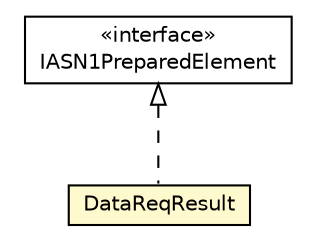 #!/usr/local/bin/dot
#
# Class diagram 
# Generated by UMLGraph version R5_6-24-gf6e263 (http://www.umlgraph.org/)
#

digraph G {
	edge [fontname="Helvetica",fontsize=10,labelfontname="Helvetica",labelfontsize=10];
	node [fontname="Helvetica",fontsize=10,shape=plaintext];
	nodesep=0.25;
	ranksep=0.5;
	// org.universAAL.lddi.lib.ieeex73std.org.bn.coders.IASN1PreparedElement
	c126188 [label=<<table title="org.universAAL.lddi.lib.ieeex73std.org.bn.coders.IASN1PreparedElement" border="0" cellborder="1" cellspacing="0" cellpadding="2" port="p" href="../../org/bn/coders/IASN1PreparedElement.html">
		<tr><td><table border="0" cellspacing="0" cellpadding="1">
<tr><td align="center" balign="center"> &#171;interface&#187; </td></tr>
<tr><td align="center" balign="center"> IASN1PreparedElement </td></tr>
		</table></td></tr>
		</table>>, URL="../../org/bn/coders/IASN1PreparedElement.html", fontname="Helvetica", fontcolor="black", fontsize=10.0];
	// org.universAAL.lddi.lib.ieeex73std.x73.p20601.DataReqResult
	c126313 [label=<<table title="org.universAAL.lddi.lib.ieeex73std.x73.p20601.DataReqResult" border="0" cellborder="1" cellspacing="0" cellpadding="2" port="p" bgcolor="lemonChiffon" href="./DataReqResult.html">
		<tr><td><table border="0" cellspacing="0" cellpadding="1">
<tr><td align="center" balign="center"> DataReqResult </td></tr>
		</table></td></tr>
		</table>>, URL="./DataReqResult.html", fontname="Helvetica", fontcolor="black", fontsize=10.0];
	//org.universAAL.lddi.lib.ieeex73std.x73.p20601.DataReqResult implements org.universAAL.lddi.lib.ieeex73std.org.bn.coders.IASN1PreparedElement
	c126188:p -> c126313:p [dir=back,arrowtail=empty,style=dashed];
}

